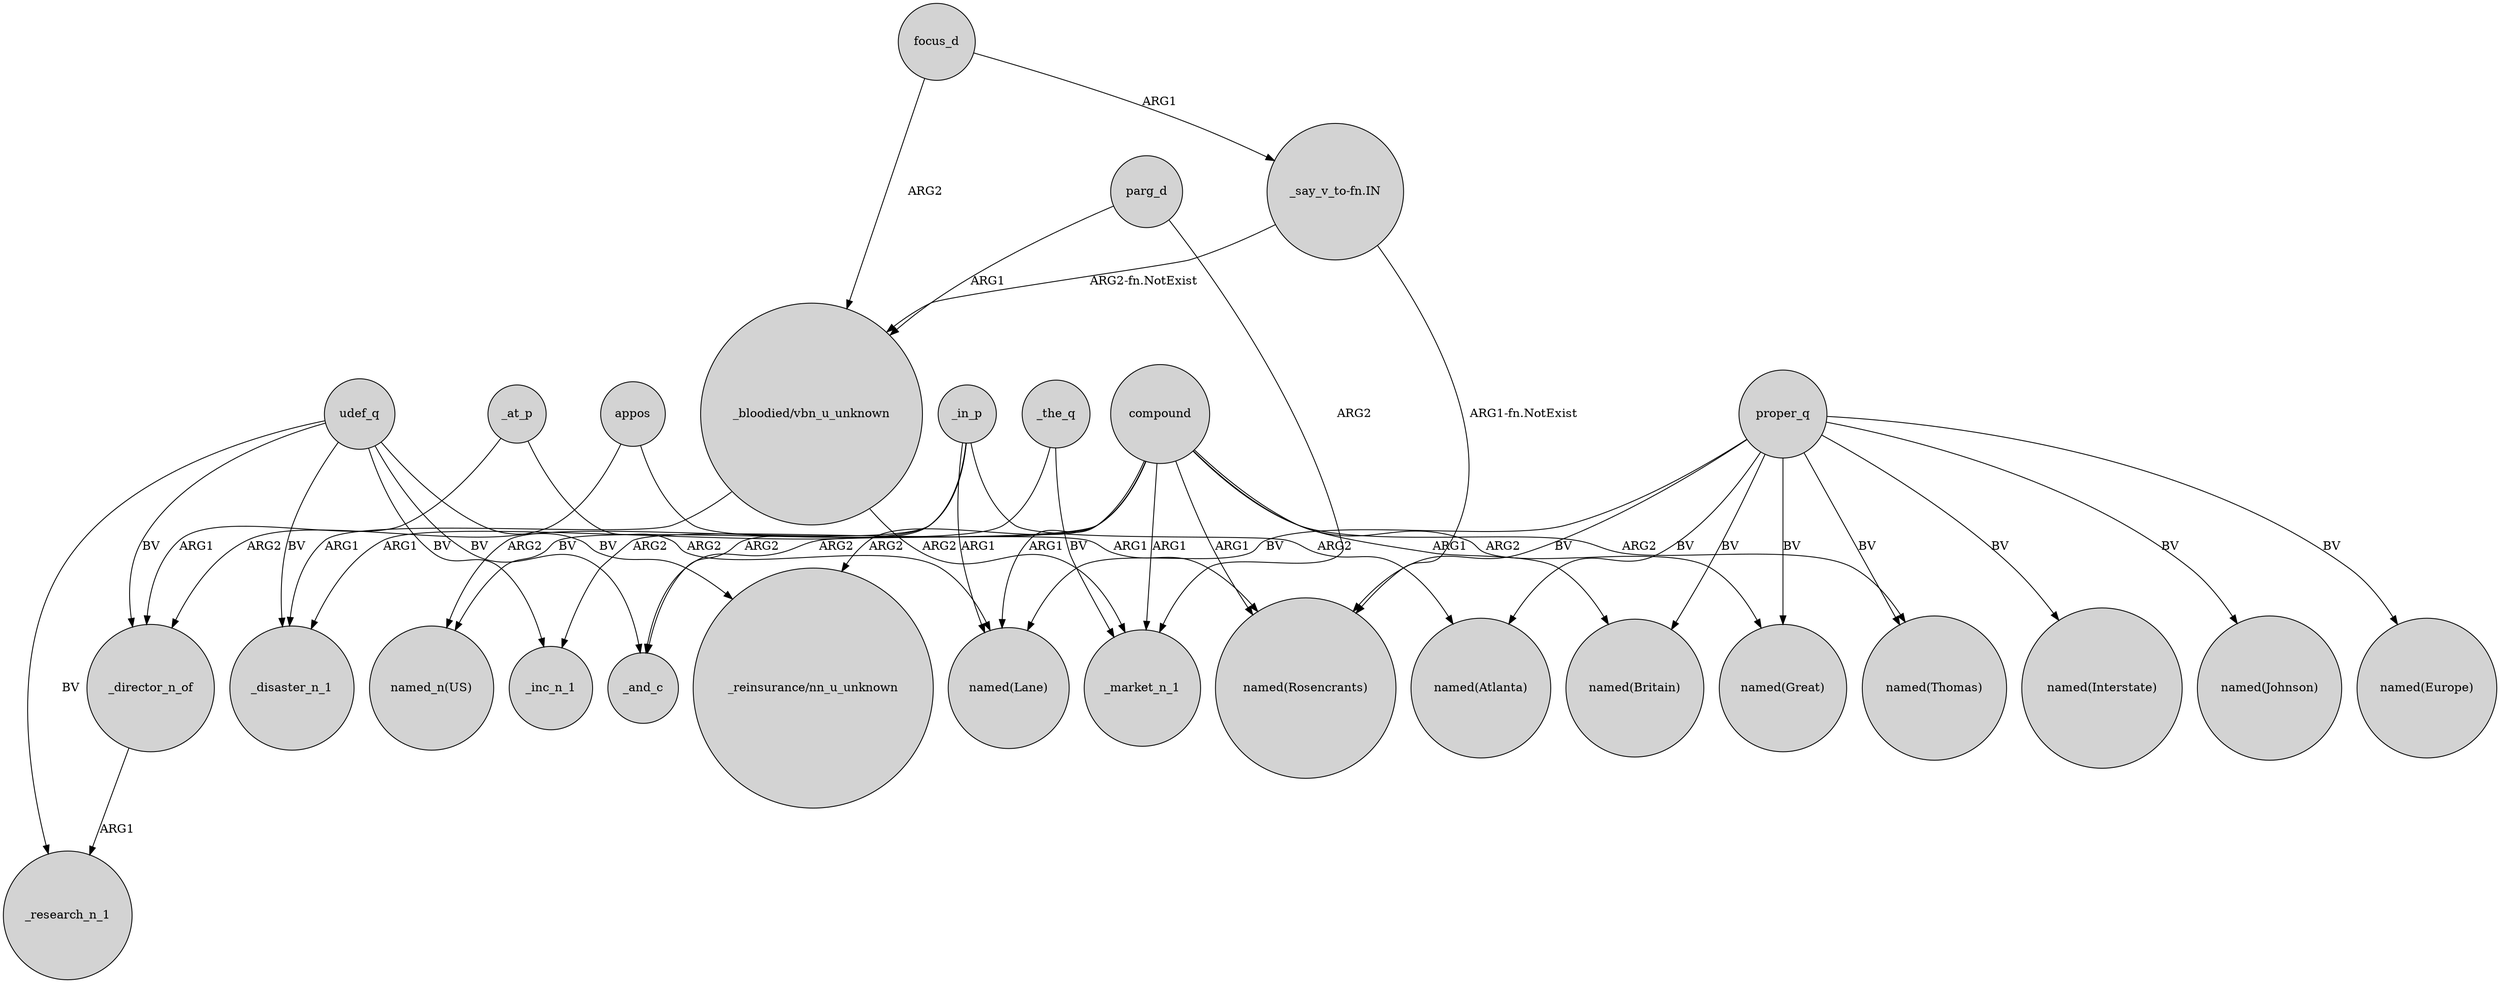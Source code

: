 digraph {
	node [shape=circle style=filled]
	compound -> "named(Lane)" [label=ARG1]
	_in_p -> "named(Atlanta)" [label=ARG2]
	udef_q -> _disaster_n_1 [label=BV]
	udef_q -> _inc_n_1 [label=BV]
	compound -> "named(Rosencrants)" [label=ARG1]
	udef_q -> _research_n_1 [label=BV]
	_director_n_of -> _research_n_1 [label=ARG1]
	_at_p -> "named(Lane)" [label=ARG2]
	proper_q -> "named(Interstate)" [label=BV]
	parg_d -> "_bloodied/vbn_u_unknown" [label=ARG1]
	"_bloodied/vbn_u_unknown" -> _market_n_1 [label=ARG2]
	_in_p -> "named_n(US)" [label=ARG2]
	compound -> "named(Great)" [label=ARG2]
	udef_q -> _director_n_of [label=BV]
	focus_d -> "_say_v_to-fn.IN" [label=ARG1]
	_the_q -> "named_n(US)" [label=BV]
	proper_q -> "named(Atlanta)" [label=BV]
	parg_d -> _market_n_1 [label=ARG2]
	appos -> "named(Rosencrants)" [label=ARG1]
	compound -> _and_c [label=ARG2]
	"_say_v_to-fn.IN" -> "named(Rosencrants)" [label="ARG1-fn.NotExist"]
	proper_q -> "named(Thomas)" [label=BV]
	_at_p -> _director_n_of [label=ARG1]
	proper_q -> "named(Great)" [label=BV]
	proper_q -> "named(Johnson)" [label=BV]
	proper_q -> "named(Europe)" [label=BV]
	focus_d -> "_bloodied/vbn_u_unknown" [label=ARG2]
	compound -> "_reinsurance/nn_u_unknown" [label=ARG2]
	proper_q -> "named(Rosencrants)" [label=BV]
	"_say_v_to-fn.IN" -> "_bloodied/vbn_u_unknown" [label="ARG2-fn.NotExist"]
	compound -> _market_n_1 [label=ARG1]
	_in_p -> "named(Lane)" [label=ARG1]
	_the_q -> _market_n_1 [label=BV]
	udef_q -> "_reinsurance/nn_u_unknown" [label=BV]
	udef_q -> _and_c [label=BV]
	_in_p -> _and_c [label=ARG2]
	appos -> _director_n_of [label=ARG2]
	compound -> "named(Thomas)" [label=ARG2]
	_in_p -> _disaster_n_1 [label=ARG1]
	"_bloodied/vbn_u_unknown" -> _disaster_n_1 [label=ARG1]
	proper_q -> "named(Lane)" [label=BV]
	compound -> _inc_n_1 [label=ARG2]
	compound -> "named(Britain)" [label=ARG1]
	proper_q -> "named(Britain)" [label=BV]
}
